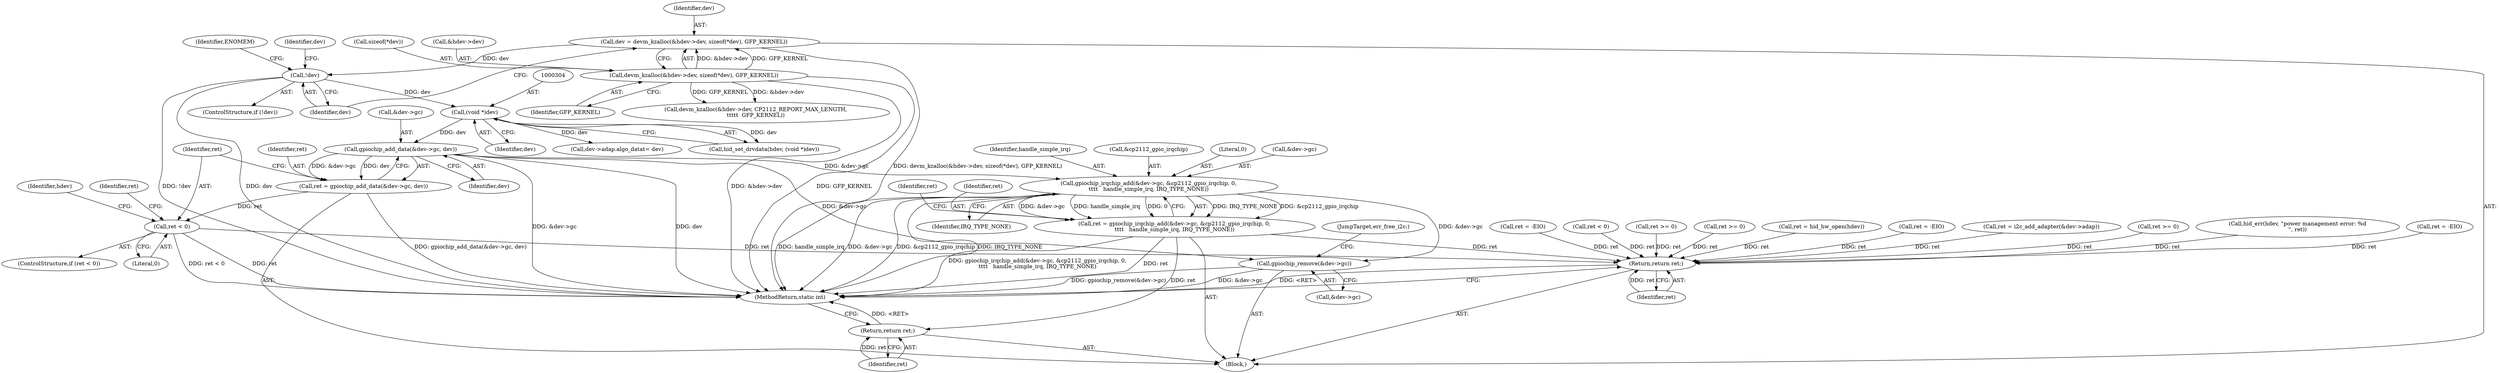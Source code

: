 digraph "0_linux_7a7b5df84b6b4e5d599c7289526eed96541a0654_3@pointer" {
"1000464" [label="(Call,gpiochip_add_data(&dev->gc, dev))"];
"1000303" [label="(Call,(void *)dev)"];
"1000120" [label="(Call,!dev)"];
"1000108" [label="(Call,dev = devm_kzalloc(&hdev->dev, sizeof(*dev), GFP_KERNEL))"];
"1000110" [label="(Call,devm_kzalloc(&hdev->dev, sizeof(*dev), GFP_KERNEL))"];
"1000462" [label="(Call,ret = gpiochip_add_data(&dev->gc, dev))"];
"1000471" [label="(Call,ret < 0)"];
"1000561" [label="(Return,return ret;)"];
"1000506" [label="(Call,gpiochip_irqchip_add(&dev->gc, &cp2112_gpio_irqchip, 0,\n\t\t\t\t   handle_simple_irq, IRQ_TYPE_NONE))"];
"1000504" [label="(Call,ret = gpiochip_irqchip_add(&dev->gc, &cp2112_gpio_irqchip, 0,\n\t\t\t\t   handle_simple_irq, IRQ_TYPE_NONE))"];
"1000527" [label="(Return,return ret;)"];
"1000540" [label="(Call,gpiochip_remove(&dev->gc))"];
"1000327" [label="(Call,dev->adap.algo_data\t= dev)"];
"1000465" [label="(Call,&dev->gc)"];
"1000514" [label="(Identifier,handle_simple_irq)"];
"1000195" [label="(Call,hid_err(hdev, \"power management error: %d\n\", ret))"];
"1000296" [label="(Call,ret = -EIO)"];
"1000563" [label="(MethodReturn,static int)"];
"1000119" [label="(ControlStructure,if (!dev))"];
"1000110" [label="(Call,devm_kzalloc(&hdev->dev, sizeof(*dev), GFP_KERNEL))"];
"1000103" [label="(Block,)"];
"1000108" [label="(Call,dev = devm_kzalloc(&hdev->dev, sizeof(*dev), GFP_KERNEL))"];
"1000115" [label="(Call,sizeof(*dev))"];
"1000504" [label="(Call,ret = gpiochip_irqchip_add(&dev->gc, &cp2112_gpio_irqchip, 0,\n\t\t\t\t   handle_simple_irq, IRQ_TYPE_NONE))"];
"1000528" [label="(Identifier,ret)"];
"1000545" [label="(JumpTarget,err_free_i2c:)"];
"1000462" [label="(Call,ret = gpiochip_add_data(&dev->gc, dev))"];
"1000118" [label="(Identifier,GFP_KERNEL)"];
"1000261" [label="(Call,ret = -EIO)"];
"1000472" [label="(Identifier,ret)"];
"1000129" [label="(Call,devm_kzalloc(&hdev->dev, CP2112_REPORT_MAX_LENGTH,\n\t\t\t\t\t  GFP_KERNEL))"];
"1000301" [label="(Call,hid_set_drvdata(hdev, (void *)dev))"];
"1000491" [label="(Call,ret < 0)"];
"1000258" [label="(Call,ret >= 0)"];
"1000464" [label="(Call,gpiochip_add_data(&dev->gc, dev))"];
"1000527" [label="(Return,return ret;)"];
"1000541" [label="(Call,&dev->gc)"];
"1000219" [label="(Call,ret >= 0)"];
"1000111" [label="(Call,&hdev->dev)"];
"1000174" [label="(Call,ret = hid_hw_open(hdev))"];
"1000469" [label="(Identifier,dev)"];
"1000471" [label="(Call,ret < 0)"];
"1000517" [label="(Identifier,ret)"];
"1000222" [label="(Call,ret = -EIO)"];
"1000511" [label="(Call,&cp2112_gpio_irqchip)"];
"1000513" [label="(Literal,0)"];
"1000376" [label="(Call,ret = i2c_add_adapter(&dev->adap))"];
"1000470" [label="(ControlStructure,if (ret < 0))"];
"1000305" [label="(Identifier,dev)"];
"1000473" [label="(Literal,0)"];
"1000303" [label="(Call,(void *)dev)"];
"1000540" [label="(Call,gpiochip_remove(&dev->gc))"];
"1000463" [label="(Identifier,ret)"];
"1000561" [label="(Return,return ret;)"];
"1000120" [label="(Call,!dev)"];
"1000127" [label="(Identifier,dev)"];
"1000562" [label="(Identifier,ret)"];
"1000505" [label="(Identifier,ret)"];
"1000507" [label="(Call,&dev->gc)"];
"1000506" [label="(Call,gpiochip_irqchip_add(&dev->gc, &cp2112_gpio_irqchip, 0,\n\t\t\t\t   handle_simple_irq, IRQ_TYPE_NONE))"];
"1000121" [label="(Identifier,dev)"];
"1000476" [label="(Identifier,hdev)"];
"1000515" [label="(Identifier,IRQ_TYPE_NONE)"];
"1000109" [label="(Identifier,dev)"];
"1000124" [label="(Identifier,ENOMEM)"];
"1000293" [label="(Call,ret >= 0)"];
"1000480" [label="(Identifier,ret)"];
"1000464" -> "1000462"  [label="AST: "];
"1000464" -> "1000469"  [label="CFG: "];
"1000465" -> "1000464"  [label="AST: "];
"1000469" -> "1000464"  [label="AST: "];
"1000462" -> "1000464"  [label="CFG: "];
"1000464" -> "1000563"  [label="DDG: &dev->gc"];
"1000464" -> "1000563"  [label="DDG: dev"];
"1000464" -> "1000462"  [label="DDG: &dev->gc"];
"1000464" -> "1000462"  [label="DDG: dev"];
"1000303" -> "1000464"  [label="DDG: dev"];
"1000464" -> "1000506"  [label="DDG: &dev->gc"];
"1000464" -> "1000540"  [label="DDG: &dev->gc"];
"1000303" -> "1000301"  [label="AST: "];
"1000303" -> "1000305"  [label="CFG: "];
"1000304" -> "1000303"  [label="AST: "];
"1000305" -> "1000303"  [label="AST: "];
"1000301" -> "1000303"  [label="CFG: "];
"1000303" -> "1000301"  [label="DDG: dev"];
"1000120" -> "1000303"  [label="DDG: dev"];
"1000303" -> "1000327"  [label="DDG: dev"];
"1000120" -> "1000119"  [label="AST: "];
"1000120" -> "1000121"  [label="CFG: "];
"1000121" -> "1000120"  [label="AST: "];
"1000124" -> "1000120"  [label="CFG: "];
"1000127" -> "1000120"  [label="CFG: "];
"1000120" -> "1000563"  [label="DDG: dev"];
"1000120" -> "1000563"  [label="DDG: !dev"];
"1000108" -> "1000120"  [label="DDG: dev"];
"1000108" -> "1000103"  [label="AST: "];
"1000108" -> "1000110"  [label="CFG: "];
"1000109" -> "1000108"  [label="AST: "];
"1000110" -> "1000108"  [label="AST: "];
"1000121" -> "1000108"  [label="CFG: "];
"1000108" -> "1000563"  [label="DDG: devm_kzalloc(&hdev->dev, sizeof(*dev), GFP_KERNEL)"];
"1000110" -> "1000108"  [label="DDG: &hdev->dev"];
"1000110" -> "1000108"  [label="DDG: GFP_KERNEL"];
"1000110" -> "1000118"  [label="CFG: "];
"1000111" -> "1000110"  [label="AST: "];
"1000115" -> "1000110"  [label="AST: "];
"1000118" -> "1000110"  [label="AST: "];
"1000110" -> "1000563"  [label="DDG: GFP_KERNEL"];
"1000110" -> "1000563"  [label="DDG: &hdev->dev"];
"1000110" -> "1000129"  [label="DDG: &hdev->dev"];
"1000110" -> "1000129"  [label="DDG: GFP_KERNEL"];
"1000462" -> "1000103"  [label="AST: "];
"1000463" -> "1000462"  [label="AST: "];
"1000472" -> "1000462"  [label="CFG: "];
"1000462" -> "1000563"  [label="DDG: gpiochip_add_data(&dev->gc, dev)"];
"1000462" -> "1000471"  [label="DDG: ret"];
"1000471" -> "1000470"  [label="AST: "];
"1000471" -> "1000473"  [label="CFG: "];
"1000472" -> "1000471"  [label="AST: "];
"1000473" -> "1000471"  [label="AST: "];
"1000476" -> "1000471"  [label="CFG: "];
"1000480" -> "1000471"  [label="CFG: "];
"1000471" -> "1000563"  [label="DDG: ret"];
"1000471" -> "1000563"  [label="DDG: ret < 0"];
"1000471" -> "1000561"  [label="DDG: ret"];
"1000561" -> "1000103"  [label="AST: "];
"1000561" -> "1000562"  [label="CFG: "];
"1000562" -> "1000561"  [label="AST: "];
"1000563" -> "1000561"  [label="CFG: "];
"1000561" -> "1000563"  [label="DDG: <RET>"];
"1000562" -> "1000561"  [label="DDG: ret"];
"1000258" -> "1000561"  [label="DDG: ret"];
"1000376" -> "1000561"  [label="DDG: ret"];
"1000222" -> "1000561"  [label="DDG: ret"];
"1000293" -> "1000561"  [label="DDG: ret"];
"1000504" -> "1000561"  [label="DDG: ret"];
"1000219" -> "1000561"  [label="DDG: ret"];
"1000491" -> "1000561"  [label="DDG: ret"];
"1000174" -> "1000561"  [label="DDG: ret"];
"1000195" -> "1000561"  [label="DDG: ret"];
"1000296" -> "1000561"  [label="DDG: ret"];
"1000261" -> "1000561"  [label="DDG: ret"];
"1000506" -> "1000504"  [label="AST: "];
"1000506" -> "1000515"  [label="CFG: "];
"1000507" -> "1000506"  [label="AST: "];
"1000511" -> "1000506"  [label="AST: "];
"1000513" -> "1000506"  [label="AST: "];
"1000514" -> "1000506"  [label="AST: "];
"1000515" -> "1000506"  [label="AST: "];
"1000504" -> "1000506"  [label="CFG: "];
"1000506" -> "1000563"  [label="DDG: handle_simple_irq"];
"1000506" -> "1000563"  [label="DDG: &dev->gc"];
"1000506" -> "1000563"  [label="DDG: &cp2112_gpio_irqchip"];
"1000506" -> "1000563"  [label="DDG: IRQ_TYPE_NONE"];
"1000506" -> "1000504"  [label="DDG: IRQ_TYPE_NONE"];
"1000506" -> "1000504"  [label="DDG: &cp2112_gpio_irqchip"];
"1000506" -> "1000504"  [label="DDG: &dev->gc"];
"1000506" -> "1000504"  [label="DDG: handle_simple_irq"];
"1000506" -> "1000504"  [label="DDG: 0"];
"1000506" -> "1000540"  [label="DDG: &dev->gc"];
"1000504" -> "1000103"  [label="AST: "];
"1000505" -> "1000504"  [label="AST: "];
"1000517" -> "1000504"  [label="CFG: "];
"1000504" -> "1000563"  [label="DDG: gpiochip_irqchip_add(&dev->gc, &cp2112_gpio_irqchip, 0,\n\t\t\t\t   handle_simple_irq, IRQ_TYPE_NONE)"];
"1000504" -> "1000563"  [label="DDG: ret"];
"1000504" -> "1000527"  [label="DDG: ret"];
"1000527" -> "1000103"  [label="AST: "];
"1000527" -> "1000528"  [label="CFG: "];
"1000528" -> "1000527"  [label="AST: "];
"1000563" -> "1000527"  [label="CFG: "];
"1000527" -> "1000563"  [label="DDG: <RET>"];
"1000528" -> "1000527"  [label="DDG: ret"];
"1000540" -> "1000103"  [label="AST: "];
"1000540" -> "1000541"  [label="CFG: "];
"1000541" -> "1000540"  [label="AST: "];
"1000545" -> "1000540"  [label="CFG: "];
"1000540" -> "1000563"  [label="DDG: gpiochip_remove(&dev->gc)"];
"1000540" -> "1000563"  [label="DDG: &dev->gc"];
}
